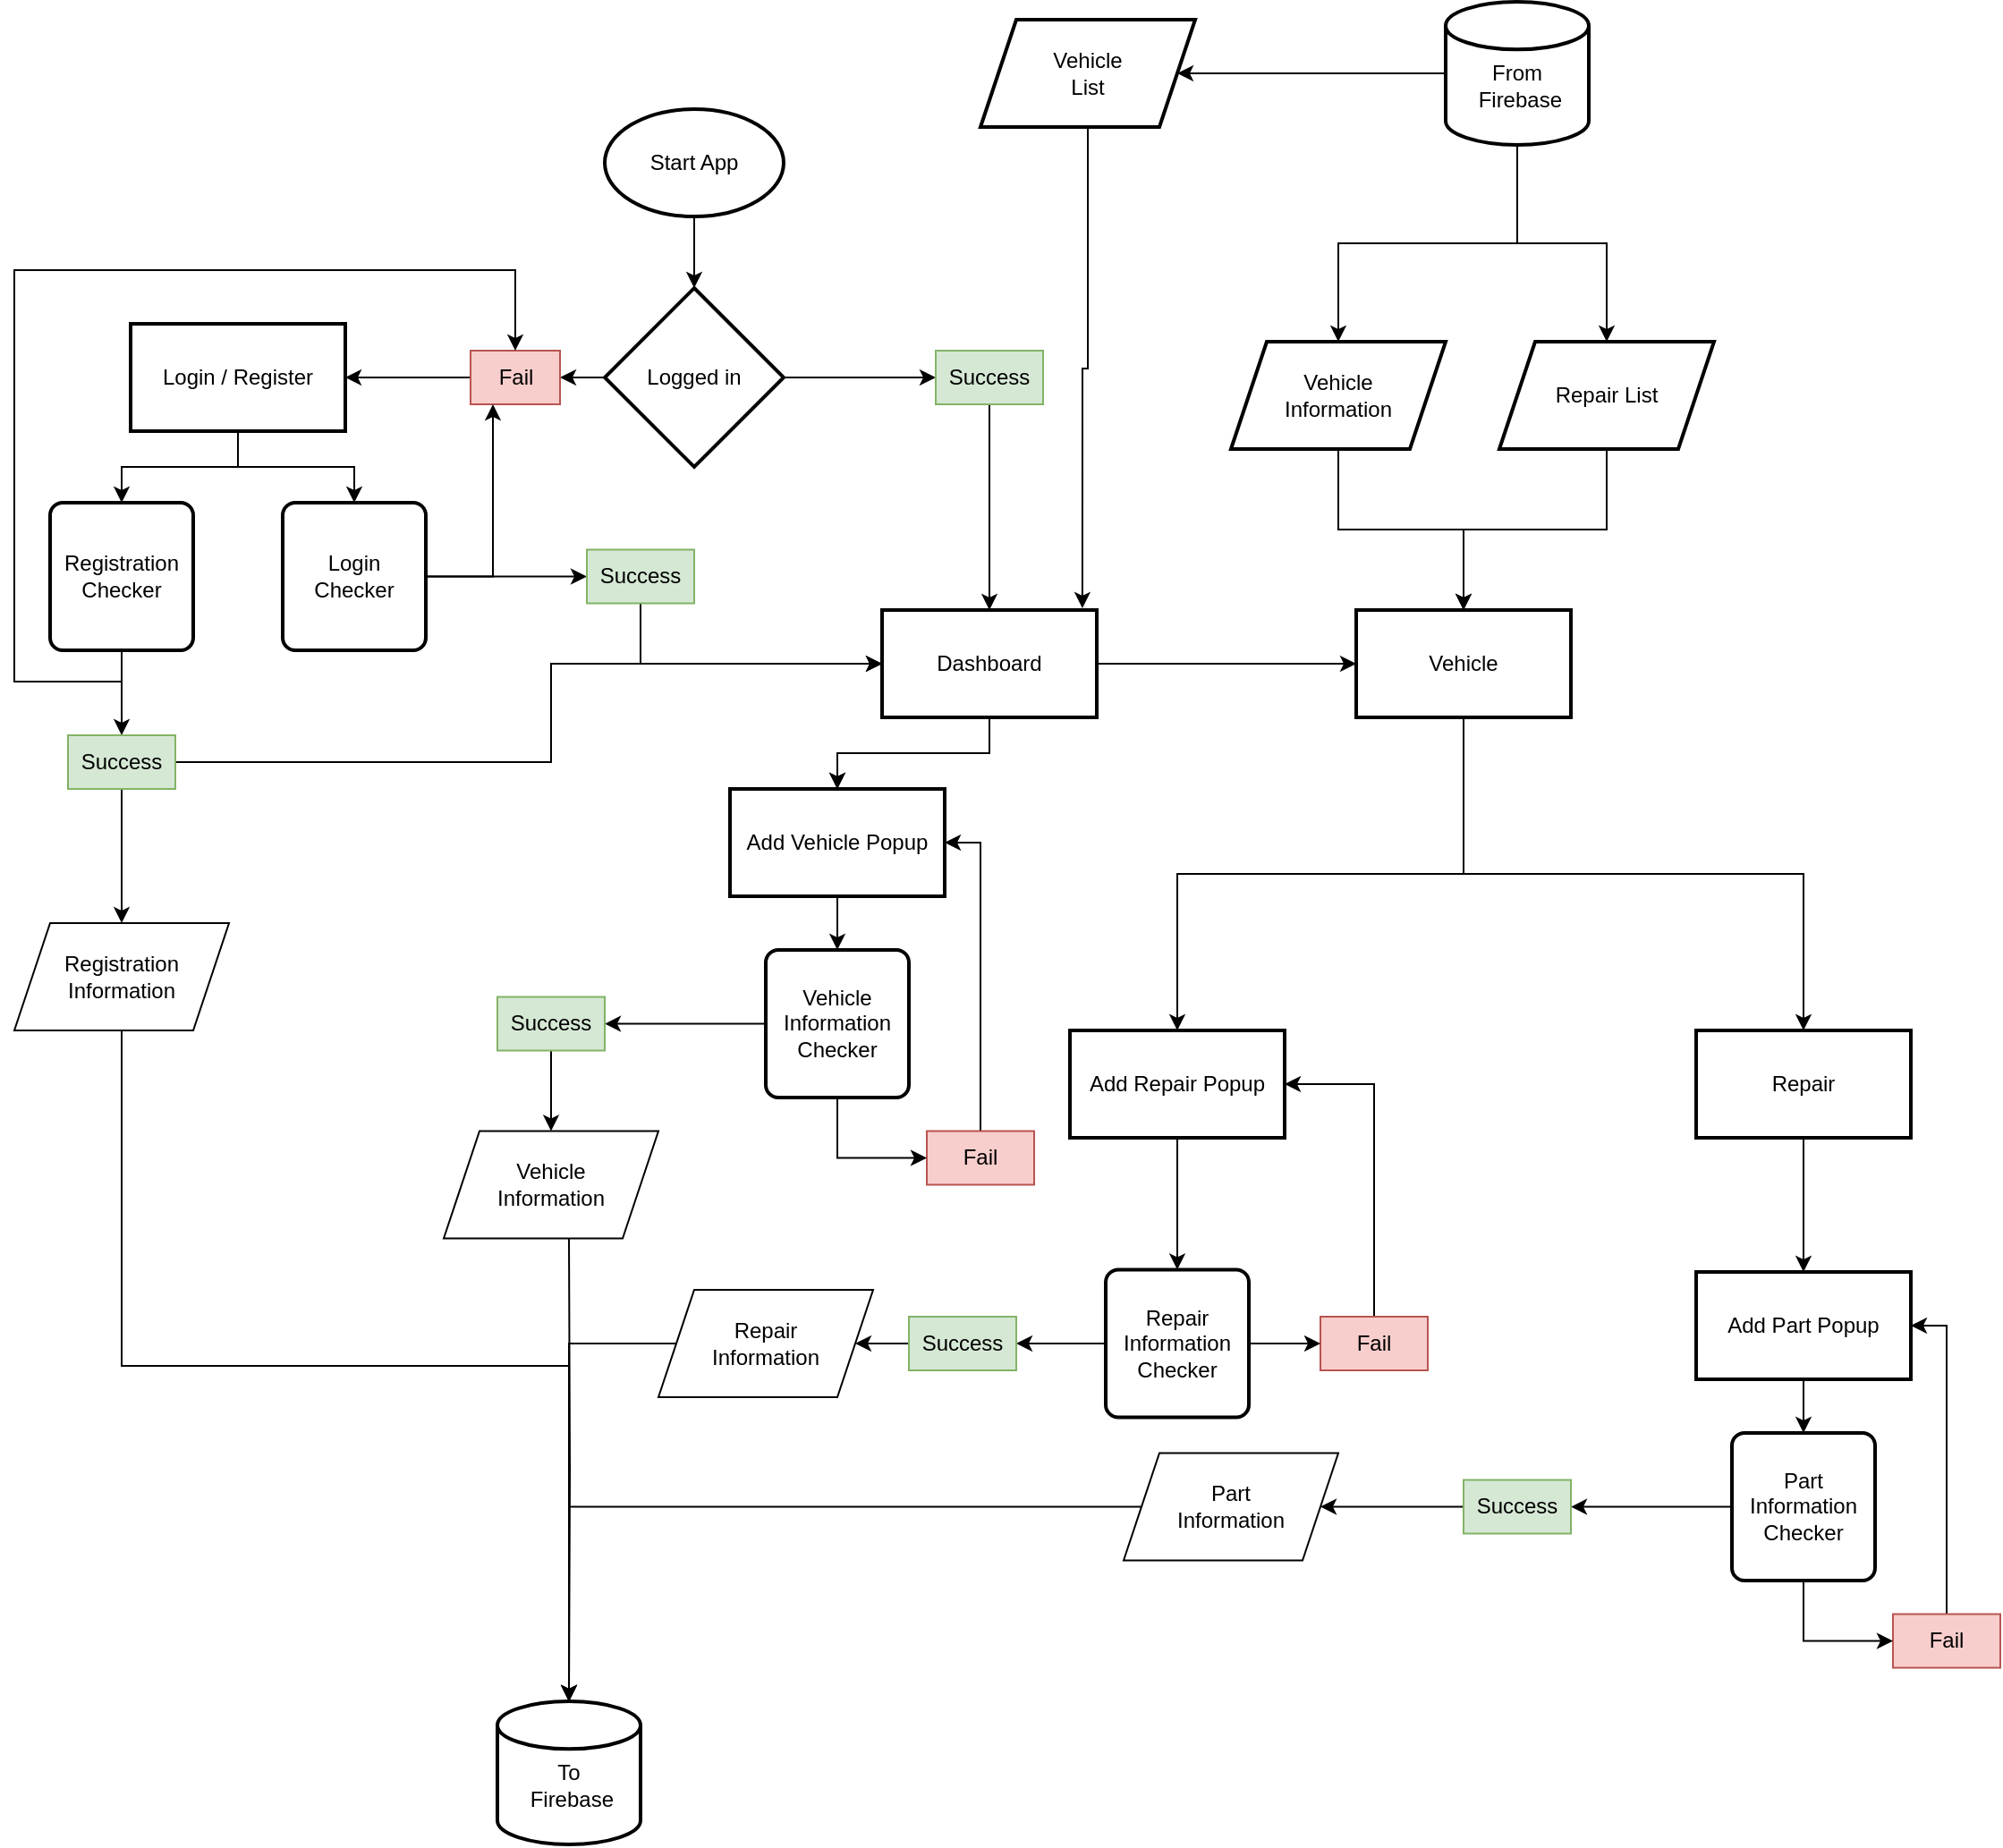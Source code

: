 <mxfile>
    <diagram name="Page-1" id="wPqT0zMJG0IzRhpzcinO">
        <mxGraphModel dx="2149" dy="2806" grid="1" gridSize="10" guides="1" tooltips="1" connect="1" arrows="1" fold="1" page="1" pageScale="1" pageWidth="850" pageHeight="1100" math="0" shadow="0">
            <root>
                <mxCell id="0"/>
                <mxCell id="1" parent="0"/>
                <mxCell id="HsoYf9CAcILcmxsVDy11-4" value="" style="edgeStyle=orthogonalEdgeStyle;rounded=0;orthogonalLoop=1;jettySize=auto;html=1;" parent="1" source="HsoYf9CAcILcmxsVDy11-1" target="HsoYf9CAcILcmxsVDy11-3" edge="1">
                    <mxGeometry relative="1" as="geometry"/>
                </mxCell>
                <mxCell id="HsoYf9CAcILcmxsVDy11-1" value="Start App" style="strokeWidth=2;html=1;shape=mxgraph.flowchart.start_1;whiteSpace=wrap;" parent="1" vertex="1">
                    <mxGeometry x="650" y="95" width="100" height="60" as="geometry"/>
                </mxCell>
                <mxCell id="HsoYf9CAcILcmxsVDy11-18" value="" style="edgeStyle=orthogonalEdgeStyle;rounded=0;orthogonalLoop=1;jettySize=auto;html=1;exitX=0.5;exitY=1;exitDx=0;exitDy=0;" parent="1" source="HsoYf9CAcILcmxsVDy11-117" target="HsoYf9CAcILcmxsVDy11-13" edge="1">
                    <mxGeometry relative="1" as="geometry">
                        <mxPoint x="865" y="260" as="sourcePoint"/>
                    </mxGeometry>
                </mxCell>
                <mxCell id="HsoYf9CAcILcmxsVDy11-9" value="" style="edgeStyle=orthogonalEdgeStyle;rounded=0;orthogonalLoop=1;jettySize=auto;html=1;entryX=0;entryY=0.5;entryDx=0;entryDy=0;" parent="1" source="HsoYf9CAcILcmxsVDy11-3" target="HsoYf9CAcILcmxsVDy11-117" edge="1">
                    <mxGeometry relative="1" as="geometry">
                        <mxPoint x="840" y="245" as="targetPoint"/>
                    </mxGeometry>
                </mxCell>
                <mxCell id="HsoYf9CAcILcmxsVDy11-11" value="" style="edgeStyle=orthogonalEdgeStyle;rounded=0;orthogonalLoop=1;jettySize=auto;html=1;" parent="1" source="HsoYf9CAcILcmxsVDy11-3" target="HsoYf9CAcILcmxsVDy11-5" edge="1">
                    <mxGeometry relative="1" as="geometry"/>
                </mxCell>
                <mxCell id="HsoYf9CAcILcmxsVDy11-3" value="Logged in" style="strokeWidth=2;html=1;shape=mxgraph.flowchart.decision;whiteSpace=wrap;" parent="1" vertex="1">
                    <mxGeometry x="650" y="195" width="100" height="100" as="geometry"/>
                </mxCell>
                <mxCell id="HsoYf9CAcILcmxsVDy11-17" value="" style="edgeStyle=orthogonalEdgeStyle;rounded=0;orthogonalLoop=1;jettySize=auto;html=1;" parent="1" source="HsoYf9CAcILcmxsVDy11-5" target="HsoYf9CAcILcmxsVDy11-15" edge="1">
                    <mxGeometry relative="1" as="geometry"/>
                </mxCell>
                <mxCell id="HsoYf9CAcILcmxsVDy11-5" value="Fail" style="rounded=0;html=1;fillColor=#f8cecc;strokeColor=#b85450;strokeWidth=1;fontColor=#000000;" parent="1" vertex="1">
                    <mxGeometry x="575" y="230" width="50" height="30" as="geometry"/>
                </mxCell>
                <mxCell id="HsoYf9CAcILcmxsVDy11-49" value="" style="edgeStyle=orthogonalEdgeStyle;rounded=0;orthogonalLoop=1;jettySize=auto;html=1;" parent="1" source="HsoYf9CAcILcmxsVDy11-13" target="HsoYf9CAcILcmxsVDy11-48" edge="1">
                    <mxGeometry relative="1" as="geometry"/>
                </mxCell>
                <mxCell id="HsoYf9CAcILcmxsVDy11-51" value="" style="edgeStyle=orthogonalEdgeStyle;rounded=0;orthogonalLoop=1;jettySize=auto;html=1;" parent="1" source="HsoYf9CAcILcmxsVDy11-13" target="HsoYf9CAcILcmxsVDy11-48" edge="1">
                    <mxGeometry relative="1" as="geometry"/>
                </mxCell>
                <mxCell id="HsoYf9CAcILcmxsVDy11-54" value="" style="edgeStyle=orthogonalEdgeStyle;rounded=0;orthogonalLoop=1;jettySize=auto;html=1;" parent="1" source="HsoYf9CAcILcmxsVDy11-13" target="HsoYf9CAcILcmxsVDy11-53" edge="1">
                    <mxGeometry relative="1" as="geometry"/>
                </mxCell>
                <mxCell id="HsoYf9CAcILcmxsVDy11-13" value="Dashboard" style="whiteSpace=wrap;html=1;strokeWidth=2;" parent="1" vertex="1">
                    <mxGeometry x="805" y="375" width="120" height="60" as="geometry"/>
                </mxCell>
                <mxCell id="HsoYf9CAcILcmxsVDy11-39" value="" style="edgeStyle=orthogonalEdgeStyle;rounded=0;orthogonalLoop=1;jettySize=auto;html=1;" parent="1" source="HsoYf9CAcILcmxsVDy11-15" target="HsoYf9CAcILcmxsVDy11-32" edge="1">
                    <mxGeometry relative="1" as="geometry"/>
                </mxCell>
                <mxCell id="HsoYf9CAcILcmxsVDy11-106" style="edgeStyle=orthogonalEdgeStyle;rounded=0;orthogonalLoop=1;jettySize=auto;html=1;entryX=0.5;entryY=0;entryDx=0;entryDy=0;" parent="1" source="HsoYf9CAcILcmxsVDy11-15" target="HsoYf9CAcILcmxsVDy11-105" edge="1">
                    <mxGeometry relative="1" as="geometry"/>
                </mxCell>
                <mxCell id="HsoYf9CAcILcmxsVDy11-15" value="Login / Register " style="whiteSpace=wrap;html=1;strokeWidth=2;" parent="1" vertex="1">
                    <mxGeometry x="385" y="215" width="120" height="60" as="geometry"/>
                </mxCell>
                <mxCell id="HsoYf9CAcILcmxsVDy11-24" value="" style="edgeStyle=orthogonalEdgeStyle;rounded=0;orthogonalLoop=1;jettySize=auto;html=1;exitX=1;exitY=0.5;exitDx=0;exitDy=0;" parent="1" source="HsoYf9CAcILcmxsVDy11-105" target="HsoYf9CAcILcmxsVDy11-21" edge="1">
                    <mxGeometry relative="1" as="geometry">
                        <mxPoint x="585" y="326.3" as="sourcePoint"/>
                    </mxGeometry>
                </mxCell>
                <mxCell id="HsoYf9CAcILcmxsVDy11-107" style="edgeStyle=orthogonalEdgeStyle;rounded=0;orthogonalLoop=1;jettySize=auto;html=1;entryX=0;entryY=0.5;entryDx=0;entryDy=0;exitX=0.5;exitY=1;exitDx=0;exitDy=0;" parent="1" source="HsoYf9CAcILcmxsVDy11-21" target="HsoYf9CAcILcmxsVDy11-13" edge="1">
                    <mxGeometry relative="1" as="geometry"/>
                </mxCell>
                <mxCell id="HsoYf9CAcILcmxsVDy11-21" value="Success" style="rounded=0;whiteSpace=wrap;html=1;fillColor=#d5e8d4;strokeColor=#82b366;fontColor=#000000;" parent="1" vertex="1">
                    <mxGeometry x="640" y="341.25" width="60" height="30" as="geometry"/>
                </mxCell>
                <mxCell id="HsoYf9CAcILcmxsVDy11-35" value="" style="edgeStyle=orthogonalEdgeStyle;rounded=0;orthogonalLoop=1;jettySize=auto;html=1;exitX=0.5;exitY=1;exitDx=0;exitDy=0;" parent="1" source="HsoYf9CAcILcmxsVDy11-32" target="HsoYf9CAcILcmxsVDy11-33" edge="1">
                    <mxGeometry relative="1" as="geometry"/>
                </mxCell>
                <mxCell id="HsoYf9CAcILcmxsVDy11-110" style="edgeStyle=orthogonalEdgeStyle;rounded=0;orthogonalLoop=1;jettySize=auto;html=1;entryX=0.5;entryY=0;entryDx=0;entryDy=0;" parent="1" source="HsoYf9CAcILcmxsVDy11-32" target="HsoYf9CAcILcmxsVDy11-5" edge="1">
                    <mxGeometry relative="1" as="geometry">
                        <Array as="points">
                            <mxPoint x="380" y="415"/>
                            <mxPoint x="320" y="415"/>
                            <mxPoint x="320" y="185"/>
                            <mxPoint x="600" y="185"/>
                        </Array>
                    </mxGeometry>
                </mxCell>
                <mxCell id="HsoYf9CAcILcmxsVDy11-32" value="Registration&lt;br&gt;Checker" style="rounded=1;whiteSpace=wrap;html=1;absoluteArcSize=1;arcSize=14;strokeWidth=2;" parent="1" vertex="1">
                    <mxGeometry x="340" y="315" width="80" height="82.5" as="geometry"/>
                </mxCell>
                <mxCell id="HsoYf9CAcILcmxsVDy11-45" value="" style="edgeStyle=orthogonalEdgeStyle;rounded=0;orthogonalLoop=1;jettySize=auto;html=1;" parent="1" source="HsoYf9CAcILcmxsVDy11-33" target="HsoYf9CAcILcmxsVDy11-44" edge="1">
                    <mxGeometry relative="1" as="geometry"/>
                </mxCell>
                <mxCell id="HsoYf9CAcILcmxsVDy11-112" style="edgeStyle=orthogonalEdgeStyle;rounded=0;orthogonalLoop=1;jettySize=auto;html=1;entryX=0;entryY=0.5;entryDx=0;entryDy=0;" parent="1" source="HsoYf9CAcILcmxsVDy11-33" target="HsoYf9CAcILcmxsVDy11-13" edge="1">
                    <mxGeometry relative="1" as="geometry">
                        <Array as="points">
                            <mxPoint x="620" y="460"/>
                            <mxPoint x="620" y="405"/>
                        </Array>
                    </mxGeometry>
                </mxCell>
                <mxCell id="HsoYf9CAcILcmxsVDy11-33" value="Success" style="rounded=0;whiteSpace=wrap;html=1;fillColor=#d5e8d4;strokeColor=#82b366;fontColor=#000000;" parent="1" vertex="1">
                    <mxGeometry x="350" y="445" width="60" height="30" as="geometry"/>
                </mxCell>
                <mxCell id="HsoYf9CAcILcmxsVDy11-42" value="&lt;br&gt;To&lt;br&gt;&amp;nbsp;Firebase" style="strokeWidth=2;html=1;shape=mxgraph.flowchart.database;whiteSpace=wrap;" parent="1" vertex="1">
                    <mxGeometry x="590" y="985" width="80" height="80" as="geometry"/>
                </mxCell>
                <mxCell id="HsoYf9CAcILcmxsVDy11-46" style="edgeStyle=orthogonalEdgeStyle;rounded=0;orthogonalLoop=1;jettySize=auto;html=1;entryX=0.5;entryY=0;entryDx=0;entryDy=0;entryPerimeter=0;exitX=0.5;exitY=1;exitDx=0;exitDy=0;" parent="1" source="HsoYf9CAcILcmxsVDy11-44" target="HsoYf9CAcILcmxsVDy11-42" edge="1">
                    <mxGeometry relative="1" as="geometry"/>
                </mxCell>
                <mxCell id="HsoYf9CAcILcmxsVDy11-44" value="Registration&lt;br&gt;Information" style="shape=parallelogram;perimeter=parallelogramPerimeter;whiteSpace=wrap;html=1;fixedSize=1;rounded=0;" parent="1" vertex="1">
                    <mxGeometry x="320" y="550" width="120" height="60" as="geometry"/>
                </mxCell>
                <mxCell id="HsoYf9CAcILcmxsVDy11-62" value="" style="edgeStyle=orthogonalEdgeStyle;rounded=0;orthogonalLoop=1;jettySize=auto;html=1;" parent="1" source="HsoYf9CAcILcmxsVDy11-48" target="HsoYf9CAcILcmxsVDy11-58" edge="1">
                    <mxGeometry relative="1" as="geometry"/>
                </mxCell>
                <mxCell id="HsoYf9CAcILcmxsVDy11-48" value="Add Vehicle&amp;nbsp;Popup" style="whiteSpace=wrap;html=1;strokeWidth=2;" parent="1" vertex="1">
                    <mxGeometry x="720" y="475" width="120" height="60" as="geometry"/>
                </mxCell>
                <mxCell id="HsoYf9CAcILcmxsVDy11-83" value="" style="edgeStyle=orthogonalEdgeStyle;rounded=0;orthogonalLoop=1;jettySize=auto;html=1;exitX=0.5;exitY=1;exitDx=0;exitDy=0;" parent="1" source="HsoYf9CAcILcmxsVDy11-53" target="HsoYf9CAcILcmxsVDy11-74" edge="1">
                    <mxGeometry relative="1" as="geometry"/>
                </mxCell>
                <mxCell id="HsoYf9CAcILcmxsVDy11-97" value="" style="edgeStyle=orthogonalEdgeStyle;rounded=0;orthogonalLoop=1;jettySize=auto;html=1;exitX=0.5;exitY=1;exitDx=0;exitDy=0;" parent="1" source="HsoYf9CAcILcmxsVDy11-53" target="HsoYf9CAcILcmxsVDy11-96" edge="1">
                    <mxGeometry relative="1" as="geometry"/>
                </mxCell>
                <mxCell id="HsoYf9CAcILcmxsVDy11-53" value="Vehicle" style="whiteSpace=wrap;html=1;strokeWidth=2;" parent="1" vertex="1">
                    <mxGeometry x="1070" y="375" width="120" height="60" as="geometry"/>
                </mxCell>
                <mxCell id="HsoYf9CAcILcmxsVDy11-64" style="edgeStyle=orthogonalEdgeStyle;rounded=0;orthogonalLoop=1;jettySize=auto;html=1;entryX=1;entryY=0.5;entryDx=0;entryDy=0;" parent="1" source="HsoYf9CAcILcmxsVDy11-55" target="HsoYf9CAcILcmxsVDy11-48" edge="1">
                    <mxGeometry relative="1" as="geometry"/>
                </mxCell>
                <mxCell id="HsoYf9CAcILcmxsVDy11-55" value="Fail" style="rounded=0;whiteSpace=wrap;html=1;fillColor=#f8cecc;strokeColor=#b85450;fontColor=#000000;" parent="1" vertex="1">
                    <mxGeometry x="830" y="666.25" width="60" height="30" as="geometry"/>
                </mxCell>
                <mxCell id="HsoYf9CAcILcmxsVDy11-56" value="" style="edgeStyle=orthogonalEdgeStyle;rounded=0;orthogonalLoop=1;jettySize=auto;html=1;" parent="1" source="HsoYf9CAcILcmxsVDy11-58" target="HsoYf9CAcILcmxsVDy11-60" edge="1">
                    <mxGeometry relative="1" as="geometry"/>
                </mxCell>
                <mxCell id="HsoYf9CAcILcmxsVDy11-57" style="edgeStyle=orthogonalEdgeStyle;rounded=0;orthogonalLoop=1;jettySize=auto;html=1;entryX=0;entryY=0.5;entryDx=0;entryDy=0;exitX=0.5;exitY=1;exitDx=0;exitDy=0;" parent="1" source="HsoYf9CAcILcmxsVDy11-58" target="HsoYf9CAcILcmxsVDy11-55" edge="1">
                    <mxGeometry relative="1" as="geometry"/>
                </mxCell>
                <mxCell id="HsoYf9CAcILcmxsVDy11-58" value="Vehicle Information&lt;br&gt;Checker" style="rounded=1;whiteSpace=wrap;html=1;absoluteArcSize=1;arcSize=14;strokeWidth=2;" parent="1" vertex="1">
                    <mxGeometry x="740" y="565" width="80" height="82.5" as="geometry"/>
                </mxCell>
                <mxCell id="HsoYf9CAcILcmxsVDy11-59" value="" style="edgeStyle=orthogonalEdgeStyle;rounded=0;orthogonalLoop=1;jettySize=auto;html=1;" parent="1" source="HsoYf9CAcILcmxsVDy11-60" target="HsoYf9CAcILcmxsVDy11-61" edge="1">
                    <mxGeometry relative="1" as="geometry"/>
                </mxCell>
                <mxCell id="HsoYf9CAcILcmxsVDy11-60" value="Success" style="rounded=0;whiteSpace=wrap;html=1;fillColor=#d5e8d4;strokeColor=#82b366;fontColor=#000000;" parent="1" vertex="1">
                    <mxGeometry x="590" y="591.25" width="60" height="30" as="geometry"/>
                </mxCell>
                <mxCell id="HsoYf9CAcILcmxsVDy11-84" style="edgeStyle=orthogonalEdgeStyle;rounded=0;orthogonalLoop=1;jettySize=auto;html=1;entryX=0.5;entryY=0;entryDx=0;entryDy=0;entryPerimeter=0;" parent="1" target="HsoYf9CAcILcmxsVDy11-42" edge="1">
                    <mxGeometry relative="1" as="geometry">
                        <mxPoint x="630" y="725" as="sourcePoint"/>
                    </mxGeometry>
                </mxCell>
                <mxCell id="HsoYf9CAcILcmxsVDy11-61" value="Vehicle&lt;br&gt;Information" style="shape=parallelogram;perimeter=parallelogramPerimeter;whiteSpace=wrap;html=1;fixedSize=1;rounded=0;" parent="1" vertex="1">
                    <mxGeometry x="560" y="666.25" width="120" height="60" as="geometry"/>
                </mxCell>
                <mxCell id="HsoYf9CAcILcmxsVDy11-73" value="" style="edgeStyle=orthogonalEdgeStyle;rounded=0;orthogonalLoop=1;jettySize=auto;html=1;" parent="1" source="HsoYf9CAcILcmxsVDy11-74" target="HsoYf9CAcILcmxsVDy11-79" edge="1">
                    <mxGeometry relative="1" as="geometry"/>
                </mxCell>
                <mxCell id="HsoYf9CAcILcmxsVDy11-74" value="Add Repair Popup" style="whiteSpace=wrap;html=1;strokeWidth=2;" parent="1" vertex="1">
                    <mxGeometry x="910" y="610" width="120" height="60" as="geometry"/>
                </mxCell>
                <mxCell id="HsoYf9CAcILcmxsVDy11-75" style="edgeStyle=orthogonalEdgeStyle;rounded=0;orthogonalLoop=1;jettySize=auto;html=1;entryX=1;entryY=0.5;entryDx=0;entryDy=0;exitX=0.5;exitY=0;exitDx=0;exitDy=0;" parent="1" source="HsoYf9CAcILcmxsVDy11-76" target="HsoYf9CAcILcmxsVDy11-74" edge="1">
                    <mxGeometry relative="1" as="geometry"/>
                </mxCell>
                <mxCell id="HsoYf9CAcILcmxsVDy11-76" value="Fail" style="rounded=0;whiteSpace=wrap;html=1;fillColor=#f8cecc;strokeColor=#b85450;fontColor=#000000;" parent="1" vertex="1">
                    <mxGeometry x="1050" y="770" width="60" height="30" as="geometry"/>
                </mxCell>
                <mxCell id="HsoYf9CAcILcmxsVDy11-77" value="" style="edgeStyle=orthogonalEdgeStyle;rounded=0;orthogonalLoop=1;jettySize=auto;html=1;" parent="1" source="HsoYf9CAcILcmxsVDy11-79" target="HsoYf9CAcILcmxsVDy11-81" edge="1">
                    <mxGeometry relative="1" as="geometry"/>
                </mxCell>
                <mxCell id="HsoYf9CAcILcmxsVDy11-78" style="edgeStyle=orthogonalEdgeStyle;rounded=0;orthogonalLoop=1;jettySize=auto;html=1;entryX=0;entryY=0.5;entryDx=0;entryDy=0;" parent="1" source="HsoYf9CAcILcmxsVDy11-79" target="HsoYf9CAcILcmxsVDy11-76" edge="1">
                    <mxGeometry relative="1" as="geometry"/>
                </mxCell>
                <mxCell id="HsoYf9CAcILcmxsVDy11-79" value="Repair Information&lt;br&gt;Checker" style="rounded=1;whiteSpace=wrap;html=1;absoluteArcSize=1;arcSize=14;strokeWidth=2;" parent="1" vertex="1">
                    <mxGeometry x="930" y="743.75" width="80" height="82.5" as="geometry"/>
                </mxCell>
                <mxCell id="HsoYf9CAcILcmxsVDy11-80" value="" style="edgeStyle=orthogonalEdgeStyle;rounded=0;orthogonalLoop=1;jettySize=auto;html=1;" parent="1" source="HsoYf9CAcILcmxsVDy11-81" target="HsoYf9CAcILcmxsVDy11-82" edge="1">
                    <mxGeometry relative="1" as="geometry"/>
                </mxCell>
                <mxCell id="HsoYf9CAcILcmxsVDy11-81" value="Success" style="rounded=0;whiteSpace=wrap;html=1;fillColor=#d5e8d4;strokeColor=#82b366;fontColor=#000000;" parent="1" vertex="1">
                    <mxGeometry x="820" y="770" width="60" height="30" as="geometry"/>
                </mxCell>
                <mxCell id="HsoYf9CAcILcmxsVDy11-116" style="edgeStyle=orthogonalEdgeStyle;rounded=0;orthogonalLoop=1;jettySize=auto;html=1;entryX=0.5;entryY=0;entryDx=0;entryDy=0;entryPerimeter=0;" parent="1" source="HsoYf9CAcILcmxsVDy11-82" target="HsoYf9CAcILcmxsVDy11-42" edge="1">
                    <mxGeometry relative="1" as="geometry"/>
                </mxCell>
                <mxCell id="HsoYf9CAcILcmxsVDy11-82" value="Repair &lt;br&gt;Information" style="shape=parallelogram;perimeter=parallelogramPerimeter;whiteSpace=wrap;html=1;fixedSize=1;rounded=0;" parent="1" vertex="1">
                    <mxGeometry x="680" y="755" width="120" height="60" as="geometry"/>
                </mxCell>
                <mxCell id="HsoYf9CAcILcmxsVDy11-86" value="" style="edgeStyle=orthogonalEdgeStyle;rounded=0;orthogonalLoop=1;jettySize=auto;html=1;" parent="1" source="HsoYf9CAcILcmxsVDy11-87" target="HsoYf9CAcILcmxsVDy11-92" edge="1">
                    <mxGeometry relative="1" as="geometry"/>
                </mxCell>
                <mxCell id="HsoYf9CAcILcmxsVDy11-87" value="Add Part Popup" style="whiteSpace=wrap;html=1;strokeWidth=2;" parent="1" vertex="1">
                    <mxGeometry x="1260" y="745" width="120" height="60" as="geometry"/>
                </mxCell>
                <mxCell id="HsoYf9CAcILcmxsVDy11-88" style="edgeStyle=orthogonalEdgeStyle;rounded=0;orthogonalLoop=1;jettySize=auto;html=1;entryX=1;entryY=0.5;entryDx=0;entryDy=0;" parent="1" source="HsoYf9CAcILcmxsVDy11-89" target="HsoYf9CAcILcmxsVDy11-87" edge="1">
                    <mxGeometry relative="1" as="geometry"/>
                </mxCell>
                <mxCell id="HsoYf9CAcILcmxsVDy11-89" value="Fail" style="rounded=0;whiteSpace=wrap;html=1;fillColor=#f8cecc;strokeColor=#b85450;fontColor=#000000;" parent="1" vertex="1">
                    <mxGeometry x="1370" y="936.25" width="60" height="30" as="geometry"/>
                </mxCell>
                <mxCell id="HsoYf9CAcILcmxsVDy11-90" value="" style="edgeStyle=orthogonalEdgeStyle;rounded=0;orthogonalLoop=1;jettySize=auto;html=1;" parent="1" source="HsoYf9CAcILcmxsVDy11-92" target="HsoYf9CAcILcmxsVDy11-94" edge="1">
                    <mxGeometry relative="1" as="geometry"/>
                </mxCell>
                <mxCell id="HsoYf9CAcILcmxsVDy11-91" style="edgeStyle=orthogonalEdgeStyle;rounded=0;orthogonalLoop=1;jettySize=auto;html=1;entryX=0;entryY=0.5;entryDx=0;entryDy=0;exitX=0.5;exitY=1;exitDx=0;exitDy=0;" parent="1" source="HsoYf9CAcILcmxsVDy11-92" target="HsoYf9CAcILcmxsVDy11-89" edge="1">
                    <mxGeometry relative="1" as="geometry"/>
                </mxCell>
                <mxCell id="HsoYf9CAcILcmxsVDy11-92" value="Part Information&lt;br&gt;Checker" style="rounded=1;whiteSpace=wrap;html=1;absoluteArcSize=1;arcSize=14;strokeWidth=2;" parent="1" vertex="1">
                    <mxGeometry x="1280" y="835" width="80" height="82.5" as="geometry"/>
                </mxCell>
                <mxCell id="HsoYf9CAcILcmxsVDy11-93" value="" style="edgeStyle=orthogonalEdgeStyle;rounded=0;orthogonalLoop=1;jettySize=auto;html=1;" parent="1" source="HsoYf9CAcILcmxsVDy11-94" target="HsoYf9CAcILcmxsVDy11-95" edge="1">
                    <mxGeometry relative="1" as="geometry"/>
                </mxCell>
                <mxCell id="HsoYf9CAcILcmxsVDy11-94" value="Success" style="rounded=0;whiteSpace=wrap;html=1;fillColor=#d5e8d4;strokeColor=#82b366;fontColor=#000000;" parent="1" vertex="1">
                    <mxGeometry x="1130" y="861.25" width="60" height="30" as="geometry"/>
                </mxCell>
                <mxCell id="HsoYf9CAcILcmxsVDy11-115" style="edgeStyle=orthogonalEdgeStyle;rounded=0;orthogonalLoop=1;jettySize=auto;html=1;entryX=0.5;entryY=0;entryDx=0;entryDy=0;entryPerimeter=0;" parent="1" source="HsoYf9CAcILcmxsVDy11-95" target="HsoYf9CAcILcmxsVDy11-42" edge="1">
                    <mxGeometry relative="1" as="geometry">
                        <mxPoint x="630" y="935" as="targetPoint"/>
                    </mxGeometry>
                </mxCell>
                <mxCell id="HsoYf9CAcILcmxsVDy11-95" value="Part&lt;br&gt;Information" style="shape=parallelogram;perimeter=parallelogramPerimeter;whiteSpace=wrap;html=1;fixedSize=1;rounded=0;" parent="1" vertex="1">
                    <mxGeometry x="940" y="846.25" width="120" height="60" as="geometry"/>
                </mxCell>
                <mxCell id="HsoYf9CAcILcmxsVDy11-113" value="" style="edgeStyle=orthogonalEdgeStyle;rounded=0;orthogonalLoop=1;jettySize=auto;html=1;" parent="1" source="HsoYf9CAcILcmxsVDy11-96" target="HsoYf9CAcILcmxsVDy11-87" edge="1">
                    <mxGeometry relative="1" as="geometry"/>
                </mxCell>
                <mxCell id="HsoYf9CAcILcmxsVDy11-96" value="Repair" style="whiteSpace=wrap;html=1;strokeWidth=2;" parent="1" vertex="1">
                    <mxGeometry x="1260" y="610" width="120" height="60" as="geometry"/>
                </mxCell>
                <mxCell id="HsoYf9CAcILcmxsVDy11-108" style="edgeStyle=orthogonalEdgeStyle;rounded=0;orthogonalLoop=1;jettySize=auto;html=1;entryX=0.25;entryY=1;entryDx=0;entryDy=0;" parent="1" source="HsoYf9CAcILcmxsVDy11-105" target="HsoYf9CAcILcmxsVDy11-5" edge="1">
                    <mxGeometry relative="1" as="geometry"/>
                </mxCell>
                <mxCell id="HsoYf9CAcILcmxsVDy11-105" value="Login &lt;br&gt;Checker" style="rounded=1;whiteSpace=wrap;html=1;absoluteArcSize=1;arcSize=14;strokeWidth=2;" parent="1" vertex="1">
                    <mxGeometry x="470" y="315" width="80" height="82.5" as="geometry"/>
                </mxCell>
                <mxCell id="HsoYf9CAcILcmxsVDy11-117" value="Success" style="rounded=0;whiteSpace=wrap;html=1;fillColor=#d5e8d4;strokeColor=#82b366;fontColor=#000000;" parent="1" vertex="1">
                    <mxGeometry x="835" y="230" width="60" height="30" as="geometry"/>
                </mxCell>
                <mxCell id="HsoYf9CAcILcmxsVDy11-120" value="" style="edgeStyle=orthogonalEdgeStyle;rounded=0;orthogonalLoop=1;jettySize=auto;html=1;" parent="1" source="HsoYf9CAcILcmxsVDy11-118" target="HsoYf9CAcILcmxsVDy11-119" edge="1">
                    <mxGeometry relative="1" as="geometry"/>
                </mxCell>
                <mxCell id="HsoYf9CAcILcmxsVDy11-124" style="edgeStyle=orthogonalEdgeStyle;rounded=0;orthogonalLoop=1;jettySize=auto;html=1;entryX=0.5;entryY=0;entryDx=0;entryDy=0;" parent="1" source="HsoYf9CAcILcmxsVDy11-118" target="HsoYf9CAcILcmxsVDy11-122" edge="1">
                    <mxGeometry relative="1" as="geometry"/>
                </mxCell>
                <mxCell id="HsoYf9CAcILcmxsVDy11-126" style="edgeStyle=orthogonalEdgeStyle;rounded=0;orthogonalLoop=1;jettySize=auto;html=1;entryX=0.5;entryY=0;entryDx=0;entryDy=0;" parent="1" source="HsoYf9CAcILcmxsVDy11-118" target="HsoYf9CAcILcmxsVDy11-125" edge="1">
                    <mxGeometry relative="1" as="geometry"/>
                </mxCell>
                <mxCell id="HsoYf9CAcILcmxsVDy11-118" value="&lt;br&gt;From&lt;br&gt;&amp;nbsp;Firebase" style="strokeWidth=2;html=1;shape=mxgraph.flowchart.database;whiteSpace=wrap;" parent="1" vertex="1">
                    <mxGeometry x="1120" y="35" width="80" height="80" as="geometry"/>
                </mxCell>
                <mxCell id="HsoYf9CAcILcmxsVDy11-121" style="edgeStyle=orthogonalEdgeStyle;rounded=0;orthogonalLoop=1;jettySize=auto;html=1;entryX=0.933;entryY=-0.017;entryDx=0;entryDy=0;entryPerimeter=0;" parent="1" source="HsoYf9CAcILcmxsVDy11-119" target="HsoYf9CAcILcmxsVDy11-13" edge="1">
                    <mxGeometry relative="1" as="geometry"/>
                </mxCell>
                <mxCell id="HsoYf9CAcILcmxsVDy11-119" value="Vehicle &lt;br&gt;List" style="shape=parallelogram;perimeter=parallelogramPerimeter;whiteSpace=wrap;html=1;fixedSize=1;strokeWidth=2;" parent="1" vertex="1">
                    <mxGeometry x="860" y="45" width="120" height="60" as="geometry"/>
                </mxCell>
                <mxCell id="HsoYf9CAcILcmxsVDy11-123" value="" style="edgeStyle=orthogonalEdgeStyle;rounded=0;orthogonalLoop=1;jettySize=auto;html=1;" parent="1" source="HsoYf9CAcILcmxsVDy11-122" target="HsoYf9CAcILcmxsVDy11-53" edge="1">
                    <mxGeometry relative="1" as="geometry"/>
                </mxCell>
                <mxCell id="HsoYf9CAcILcmxsVDy11-122" value="Vehicle &lt;br&gt;Information" style="shape=parallelogram;perimeter=parallelogramPerimeter;whiteSpace=wrap;html=1;fixedSize=1;strokeWidth=2;" parent="1" vertex="1">
                    <mxGeometry x="1000" y="225" width="120" height="60" as="geometry"/>
                </mxCell>
                <mxCell id="HsoYf9CAcILcmxsVDy11-127" style="edgeStyle=orthogonalEdgeStyle;rounded=0;orthogonalLoop=1;jettySize=auto;html=1;entryX=0.5;entryY=0;entryDx=0;entryDy=0;" parent="1" source="HsoYf9CAcILcmxsVDy11-125" target="HsoYf9CAcILcmxsVDy11-53" edge="1">
                    <mxGeometry relative="1" as="geometry"/>
                </mxCell>
                <mxCell id="HsoYf9CAcILcmxsVDy11-125" value="Repair List" style="shape=parallelogram;perimeter=parallelogramPerimeter;whiteSpace=wrap;html=1;fixedSize=1;strokeWidth=2;" parent="1" vertex="1">
                    <mxGeometry x="1150" y="225" width="120" height="60" as="geometry"/>
                </mxCell>
            </root>
        </mxGraphModel>
    </diagram>
</mxfile>